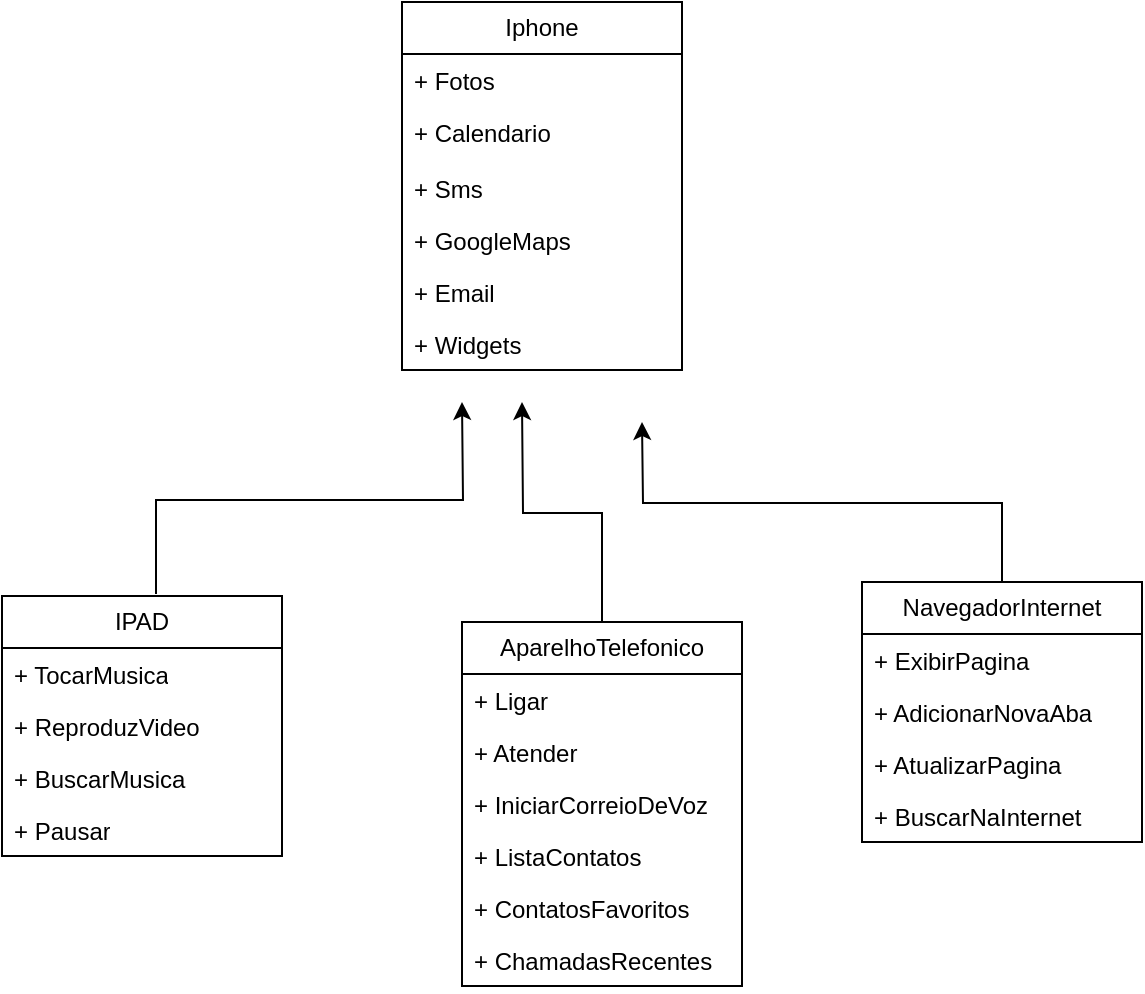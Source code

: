 <mxfile version="22.0.5" type="device">
  <diagram name="Página-1" id="sQZykpcjaoCZdvMTTZ-n">
    <mxGraphModel dx="1035" dy="525" grid="1" gridSize="10" guides="1" tooltips="1" connect="1" arrows="1" fold="1" page="1" pageScale="1" pageWidth="827" pageHeight="1169" math="0" shadow="0">
      <root>
        <mxCell id="0" />
        <mxCell id="1" parent="0" />
        <mxCell id="y4ZHCXUSG_g9h95pIxd2-7" value="Iphone" style="swimlane;fontStyle=0;childLayout=stackLayout;horizontal=1;startSize=26;fillColor=none;horizontalStack=0;resizeParent=1;resizeParentMax=0;resizeLast=0;collapsible=1;marginBottom=0;whiteSpace=wrap;html=1;" parent="1" vertex="1">
          <mxGeometry x="340" y="180" width="140" height="184" as="geometry" />
        </mxCell>
        <mxCell id="y4ZHCXUSG_g9h95pIxd2-8" value="+&amp;nbsp;Fotos" style="text;strokeColor=none;fillColor=none;align=left;verticalAlign=top;spacingLeft=4;spacingRight=4;overflow=hidden;rotatable=0;points=[[0,0.5],[1,0.5]];portConstraint=eastwest;whiteSpace=wrap;html=1;" parent="y4ZHCXUSG_g9h95pIxd2-7" vertex="1">
          <mxGeometry y="26" width="140" height="26" as="geometry" />
        </mxCell>
        <mxCell id="y4ZHCXUSG_g9h95pIxd2-9" value="+ Calendario" style="text;strokeColor=none;fillColor=none;align=left;verticalAlign=top;spacingLeft=4;spacingRight=4;overflow=hidden;rotatable=0;points=[[0,0.5],[1,0.5]];portConstraint=eastwest;whiteSpace=wrap;html=1;" parent="y4ZHCXUSG_g9h95pIxd2-7" vertex="1">
          <mxGeometry y="52" width="140" height="28" as="geometry" />
        </mxCell>
        <mxCell id="y4ZHCXUSG_g9h95pIxd2-11" value="+ Sms" style="text;strokeColor=none;fillColor=none;align=left;verticalAlign=top;spacingLeft=4;spacingRight=4;overflow=hidden;rotatable=0;points=[[0,0.5],[1,0.5]];portConstraint=eastwest;whiteSpace=wrap;html=1;" parent="y4ZHCXUSG_g9h95pIxd2-7" vertex="1">
          <mxGeometry y="80" width="140" height="26" as="geometry" />
        </mxCell>
        <mxCell id="y4ZHCXUSG_g9h95pIxd2-10" value="+ GoogleMaps" style="text;strokeColor=none;fillColor=none;align=left;verticalAlign=top;spacingLeft=4;spacingRight=4;overflow=hidden;rotatable=0;points=[[0,0.5],[1,0.5]];portConstraint=eastwest;whiteSpace=wrap;html=1;" parent="y4ZHCXUSG_g9h95pIxd2-7" vertex="1">
          <mxGeometry y="106" width="140" height="26" as="geometry" />
        </mxCell>
        <mxCell id="y4ZHCXUSG_g9h95pIxd2-12" value="+ Email" style="text;strokeColor=none;fillColor=none;align=left;verticalAlign=top;spacingLeft=4;spacingRight=4;overflow=hidden;rotatable=0;points=[[0,0.5],[1,0.5]];portConstraint=eastwest;whiteSpace=wrap;html=1;" parent="y4ZHCXUSG_g9h95pIxd2-7" vertex="1">
          <mxGeometry y="132" width="140" height="26" as="geometry" />
        </mxCell>
        <mxCell id="y4ZHCXUSG_g9h95pIxd2-13" value="+ Widgets" style="text;strokeColor=none;fillColor=none;align=left;verticalAlign=top;spacingLeft=4;spacingRight=4;overflow=hidden;rotatable=0;points=[[0,0.5],[1,0.5]];portConstraint=eastwest;whiteSpace=wrap;html=1;" parent="y4ZHCXUSG_g9h95pIxd2-7" vertex="1">
          <mxGeometry y="158" width="140" height="26" as="geometry" />
        </mxCell>
        <mxCell id="y4ZHCXUSG_g9h95pIxd2-14" value="IPAD" style="swimlane;fontStyle=0;childLayout=stackLayout;horizontal=1;startSize=26;fillColor=none;horizontalStack=0;resizeParent=1;resizeParentMax=0;resizeLast=0;collapsible=1;marginBottom=0;whiteSpace=wrap;html=1;" parent="1" vertex="1">
          <mxGeometry x="140" y="477" width="140" height="130" as="geometry" />
        </mxCell>
        <mxCell id="y4ZHCXUSG_g9h95pIxd2-15" value="+ TocarMusica" style="text;strokeColor=none;fillColor=none;align=left;verticalAlign=top;spacingLeft=4;spacingRight=4;overflow=hidden;rotatable=0;points=[[0,0.5],[1,0.5]];portConstraint=eastwest;whiteSpace=wrap;html=1;" parent="y4ZHCXUSG_g9h95pIxd2-14" vertex="1">
          <mxGeometry y="26" width="140" height="26" as="geometry" />
        </mxCell>
        <mxCell id="y4ZHCXUSG_g9h95pIxd2-39" style="edgeStyle=orthogonalEdgeStyle;rounded=0;orthogonalLoop=1;jettySize=auto;html=1;exitX=0.55;exitY=-0.008;exitDx=0;exitDy=0;exitPerimeter=0;" parent="y4ZHCXUSG_g9h95pIxd2-14" source="y4ZHCXUSG_g9h95pIxd2-14" edge="1">
          <mxGeometry relative="1" as="geometry">
            <mxPoint x="230" y="-97" as="targetPoint" />
          </mxGeometry>
        </mxCell>
        <mxCell id="y4ZHCXUSG_g9h95pIxd2-16" value="+ ReproduzVideo" style="text;strokeColor=none;fillColor=none;align=left;verticalAlign=top;spacingLeft=4;spacingRight=4;overflow=hidden;rotatable=0;points=[[0,0.5],[1,0.5]];portConstraint=eastwest;whiteSpace=wrap;html=1;" parent="y4ZHCXUSG_g9h95pIxd2-14" vertex="1">
          <mxGeometry y="52" width="140" height="26" as="geometry" />
        </mxCell>
        <mxCell id="y4ZHCXUSG_g9h95pIxd2-17" value="+ BuscarMusica" style="text;strokeColor=none;fillColor=none;align=left;verticalAlign=top;spacingLeft=4;spacingRight=4;overflow=hidden;rotatable=0;points=[[0,0.5],[1,0.5]];portConstraint=eastwest;whiteSpace=wrap;html=1;" parent="y4ZHCXUSG_g9h95pIxd2-14" vertex="1">
          <mxGeometry y="78" width="140" height="26" as="geometry" />
        </mxCell>
        <mxCell id="y4ZHCXUSG_g9h95pIxd2-19" value="+ Pausar" style="text;strokeColor=none;fillColor=none;align=left;verticalAlign=top;spacingLeft=4;spacingRight=4;overflow=hidden;rotatable=0;points=[[0,0.5],[1,0.5]];portConstraint=eastwest;whiteSpace=wrap;html=1;" parent="y4ZHCXUSG_g9h95pIxd2-14" vertex="1">
          <mxGeometry y="104" width="140" height="26" as="geometry" />
        </mxCell>
        <mxCell id="y4ZHCXUSG_g9h95pIxd2-24" value="" style="edgeStyle=orthogonalEdgeStyle;rounded=0;orthogonalLoop=1;jettySize=auto;html=1;" parent="1" source="y4ZHCXUSG_g9h95pIxd2-20" edge="1">
          <mxGeometry relative="1" as="geometry">
            <mxPoint x="400" y="380" as="targetPoint" />
          </mxGeometry>
        </mxCell>
        <mxCell id="y4ZHCXUSG_g9h95pIxd2-20" value="AparelhoTelefonico" style="swimlane;fontStyle=0;childLayout=stackLayout;horizontal=1;startSize=26;fillColor=none;horizontalStack=0;resizeParent=1;resizeParentMax=0;resizeLast=0;collapsible=1;marginBottom=0;whiteSpace=wrap;html=1;" parent="1" vertex="1">
          <mxGeometry x="370" y="490" width="140" height="182" as="geometry" />
        </mxCell>
        <mxCell id="y4ZHCXUSG_g9h95pIxd2-21" value="+ Ligar" style="text;strokeColor=none;fillColor=none;align=left;verticalAlign=top;spacingLeft=4;spacingRight=4;overflow=hidden;rotatable=0;points=[[0,0.5],[1,0.5]];portConstraint=eastwest;whiteSpace=wrap;html=1;" parent="y4ZHCXUSG_g9h95pIxd2-20" vertex="1">
          <mxGeometry y="26" width="140" height="26" as="geometry" />
        </mxCell>
        <mxCell id="y4ZHCXUSG_g9h95pIxd2-22" value="+ Atender" style="text;strokeColor=none;fillColor=none;align=left;verticalAlign=top;spacingLeft=4;spacingRight=4;overflow=hidden;rotatable=0;points=[[0,0.5],[1,0.5]];portConstraint=eastwest;whiteSpace=wrap;html=1;" parent="y4ZHCXUSG_g9h95pIxd2-20" vertex="1">
          <mxGeometry y="52" width="140" height="26" as="geometry" />
        </mxCell>
        <mxCell id="y4ZHCXUSG_g9h95pIxd2-23" value="+ IniciarCorreioDeVoz" style="text;strokeColor=none;fillColor=none;align=left;verticalAlign=top;spacingLeft=4;spacingRight=4;overflow=hidden;rotatable=0;points=[[0,0.5],[1,0.5]];portConstraint=eastwest;whiteSpace=wrap;html=1;" parent="y4ZHCXUSG_g9h95pIxd2-20" vertex="1">
          <mxGeometry y="78" width="140" height="26" as="geometry" />
        </mxCell>
        <mxCell id="y4ZHCXUSG_g9h95pIxd2-41" value="+ ListaContatos" style="text;strokeColor=none;fillColor=none;align=left;verticalAlign=top;spacingLeft=4;spacingRight=4;overflow=hidden;rotatable=0;points=[[0,0.5],[1,0.5]];portConstraint=eastwest;whiteSpace=wrap;html=1;" parent="y4ZHCXUSG_g9h95pIxd2-20" vertex="1">
          <mxGeometry y="104" width="140" height="26" as="geometry" />
        </mxCell>
        <mxCell id="y4ZHCXUSG_g9h95pIxd2-42" value="+ ContatosFavoritos" style="text;strokeColor=none;fillColor=none;align=left;verticalAlign=top;spacingLeft=4;spacingRight=4;overflow=hidden;rotatable=0;points=[[0,0.5],[1,0.5]];portConstraint=eastwest;whiteSpace=wrap;html=1;" parent="y4ZHCXUSG_g9h95pIxd2-20" vertex="1">
          <mxGeometry y="130" width="140" height="26" as="geometry" />
        </mxCell>
        <mxCell id="y4ZHCXUSG_g9h95pIxd2-43" value="+ ChamadasRecentes" style="text;strokeColor=none;fillColor=none;align=left;verticalAlign=top;spacingLeft=4;spacingRight=4;overflow=hidden;rotatable=0;points=[[0,0.5],[1,0.5]];portConstraint=eastwest;whiteSpace=wrap;html=1;" parent="y4ZHCXUSG_g9h95pIxd2-20" vertex="1">
          <mxGeometry y="156" width="140" height="26" as="geometry" />
        </mxCell>
        <mxCell id="y4ZHCXUSG_g9h95pIxd2-49" style="edgeStyle=orthogonalEdgeStyle;rounded=0;orthogonalLoop=1;jettySize=auto;html=1;exitX=0.5;exitY=0;exitDx=0;exitDy=0;" parent="1" source="y4ZHCXUSG_g9h95pIxd2-44" edge="1">
          <mxGeometry relative="1" as="geometry">
            <mxPoint x="460" y="390" as="targetPoint" />
          </mxGeometry>
        </mxCell>
        <mxCell id="y4ZHCXUSG_g9h95pIxd2-44" value="NavegadorInternet" style="swimlane;fontStyle=0;childLayout=stackLayout;horizontal=1;startSize=26;fillColor=none;horizontalStack=0;resizeParent=1;resizeParentMax=0;resizeLast=0;collapsible=1;marginBottom=0;whiteSpace=wrap;html=1;" parent="1" vertex="1">
          <mxGeometry x="570" y="470" width="140" height="130" as="geometry" />
        </mxCell>
        <mxCell id="y4ZHCXUSG_g9h95pIxd2-45" value="+ ExibirPagina" style="text;strokeColor=none;fillColor=none;align=left;verticalAlign=top;spacingLeft=4;spacingRight=4;overflow=hidden;rotatable=0;points=[[0,0.5],[1,0.5]];portConstraint=eastwest;whiteSpace=wrap;html=1;" parent="y4ZHCXUSG_g9h95pIxd2-44" vertex="1">
          <mxGeometry y="26" width="140" height="26" as="geometry" />
        </mxCell>
        <mxCell id="y4ZHCXUSG_g9h95pIxd2-46" value="+ AdicionarNovaAba" style="text;strokeColor=none;fillColor=none;align=left;verticalAlign=top;spacingLeft=4;spacingRight=4;overflow=hidden;rotatable=0;points=[[0,0.5],[1,0.5]];portConstraint=eastwest;whiteSpace=wrap;html=1;" parent="y4ZHCXUSG_g9h95pIxd2-44" vertex="1">
          <mxGeometry y="52" width="140" height="26" as="geometry" />
        </mxCell>
        <mxCell id="y4ZHCXUSG_g9h95pIxd2-47" value="+ AtualizarPagina" style="text;strokeColor=none;fillColor=none;align=left;verticalAlign=top;spacingLeft=4;spacingRight=4;overflow=hidden;rotatable=0;points=[[0,0.5],[1,0.5]];portConstraint=eastwest;whiteSpace=wrap;html=1;" parent="y4ZHCXUSG_g9h95pIxd2-44" vertex="1">
          <mxGeometry y="78" width="140" height="26" as="geometry" />
        </mxCell>
        <mxCell id="y4ZHCXUSG_g9h95pIxd2-51" value="+ BuscarNaInternet" style="text;strokeColor=none;fillColor=none;align=left;verticalAlign=top;spacingLeft=4;spacingRight=4;overflow=hidden;rotatable=0;points=[[0,0.5],[1,0.5]];portConstraint=eastwest;whiteSpace=wrap;html=1;" parent="y4ZHCXUSG_g9h95pIxd2-44" vertex="1">
          <mxGeometry y="104" width="140" height="26" as="geometry" />
        </mxCell>
      </root>
    </mxGraphModel>
  </diagram>
</mxfile>
